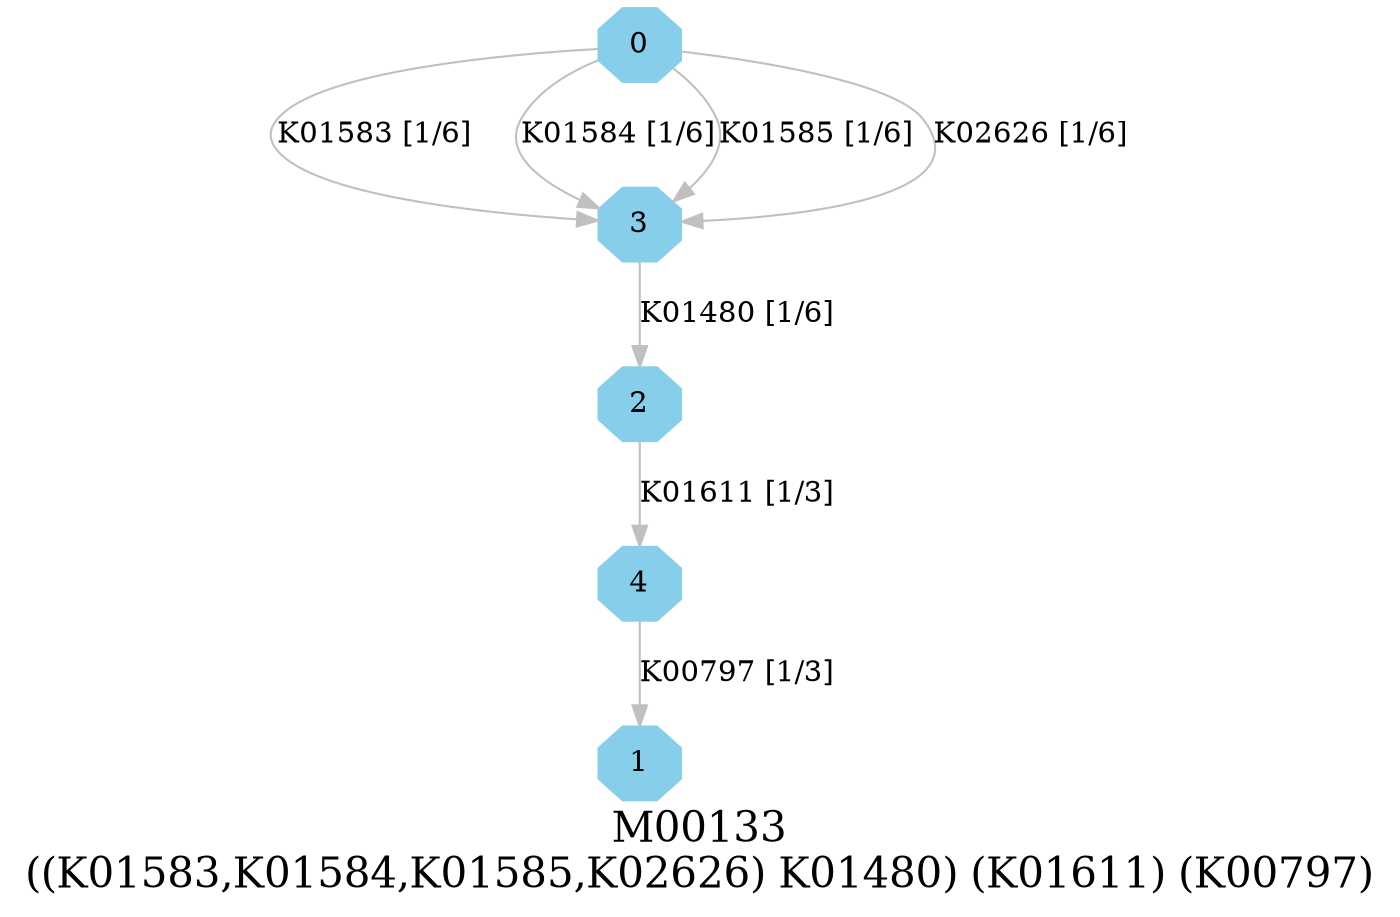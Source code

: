 digraph G {
graph [label="M00133
((K01583,K01584,K01585,K02626) K01480) (K01611) (K00797)",fontsize=20];
node [shape=box,style=filled];
edge [len=3,color=grey];
{node [width=.3,height=.3,shape=octagon,style=filled,color=skyblue] 0 1 2 3 4 }
0 -> 3 [label="K01583 [1/6]"];
0 -> 3 [label="K01584 [1/6]"];
0 -> 3 [label="K01585 [1/6]"];
0 -> 3 [label="K02626 [1/6]"];
2 -> 4 [label="K01611 [1/3]"];
3 -> 2 [label="K01480 [1/6]"];
4 -> 1 [label="K00797 [1/3]"];
}